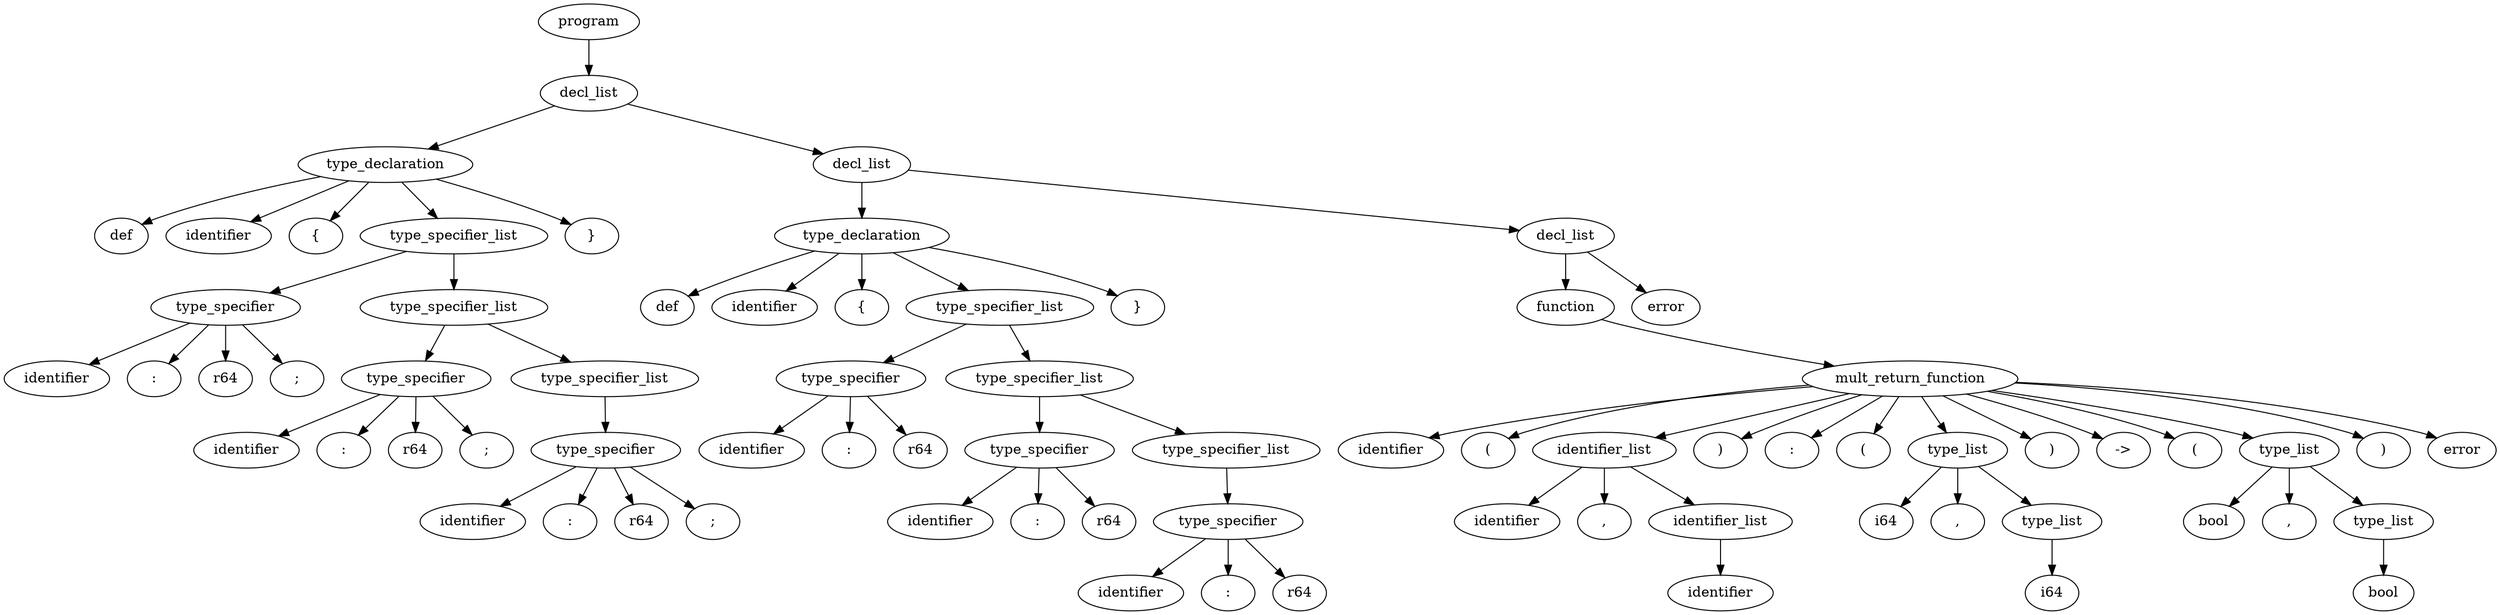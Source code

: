 digraph ast
{
	node1 [label="program"];
	node1 -> node2;
	node2 [label="decl_list"];
	node2 -> node3;
	node3 [label="type_declaration"];
	node3 -> node4;
	node4 [label="def"];
	node3 -> node5;
	node5 [label="identifier"];
	node3 -> node6;
	node6 [label="{"];
	node3 -> node7;
	node7 [label="type_specifier_list"];
	node7 -> node8;
	node8 [label="type_specifier"];
	node8 -> node9;
	node9 [label="identifier"];
	node8 -> node10;
	node10 [label=":"];
	node8 -> node11;
	node11 [label="r64"];
	node8 -> node12;
	node12 [label=";"];
	node7 -> node13;
	node13 [label="type_specifier_list"];
	node13 -> node14;
	node14 [label="type_specifier"];
	node14 -> node15;
	node15 [label="identifier"];
	node14 -> node16;
	node16 [label=":"];
	node14 -> node17;
	node17 [label="r64"];
	node14 -> node18;
	node18 [label=";"];
	node13 -> node19;
	node19 [label="type_specifier_list"];
	node19 -> node20;
	node20 [label="type_specifier"];
	node20 -> node21;
	node21 [label="identifier"];
	node20 -> node22;
	node22 [label=":"];
	node20 -> node23;
	node23 [label="r64"];
	node20 -> node24;
	node24 [label=";"];
	node3 -> node25;
	node25 [label="}"];
	node2 -> node26;
	node26 [label="decl_list"];
	node26 -> node27;
	node27 [label="type_declaration"];
	node27 -> node28;
	node28 [label="def"];
	node27 -> node29;
	node29 [label="identifier"];
	node27 -> node30;
	node30 [label="{"];
	node27 -> node31;
	node31 [label="type_specifier_list"];
	node31 -> node32;
	node32 [label="type_specifier"];
	node32 -> node33;
	node33 [label="identifier"];
	node32 -> node34;
	node34 [label=":"];
	node32 -> node35;
	node35 [label="r64"];
	node31 -> node36;
	node36 [label="type_specifier_list"];
	node36 -> node37;
	node37 [label="type_specifier"];
	node37 -> node38;
	node38 [label="identifier"];
	node37 -> node39;
	node39 [label=":"];
	node37 -> node40;
	node40 [label="r64"];
	node36 -> node41;
	node41 [label="type_specifier_list"];
	node41 -> node42;
	node42 [label="type_specifier"];
	node42 -> node43;
	node43 [label="identifier"];
	node42 -> node44;
	node44 [label=":"];
	node42 -> node45;
	node45 [label="r64"];
	node27 -> node46;
	node46 [label="}"];
	node26 -> node47;
	node47 [label="decl_list"];
	node47 -> node48;
	node48 [label="function"];
	node48 -> node49;
	node49 [label="mult_return_function"];
	node49 -> node50;
	node50 [label="identifier"];
	node49 -> node51;
	node51 [label="("];
	node49 -> node52;
	node52 [label="identifier_list"];
	node52 -> node53;
	node53 [label="identifier"];
	node52 -> node54;
	node54 [label=","];
	node52 -> node55;
	node55 [label="identifier_list"];
	node55 -> node56;
	node56 [label="identifier"];
	node49 -> node57;
	node57 [label=")"];
	node49 -> node58;
	node58 [label=":"];
	node49 -> node59;
	node59 [label="("];
	node49 -> node60;
	node60 [label="type_list"];
	node60 -> node61;
	node61 [label="i64"];
	node60 -> node62;
	node62 [label=","];
	node60 -> node63;
	node63 [label="type_list"];
	node63 -> node64;
	node64 [label="i64"];
	node49 -> node65;
	node65 [label=")"];
	node49 -> node66;
	node66 [label="->"];
	node49 -> node67;
	node67 [label="("];
	node49 -> node68;
	node68 [label="type_list"];
	node68 -> node69;
	node69 [label="bool"];
	node68 -> node70;
	node70 [label=","];
	node68 -> node71;
	node71 [label="type_list"];
	node71 -> node72;
	node72 [label="bool"];
	node49 -> node73;
	node73 [label=")"];
	node49 -> node74;
	node74 [label="error"];
	node47 -> node75;
	node75 [label="error"];
}
